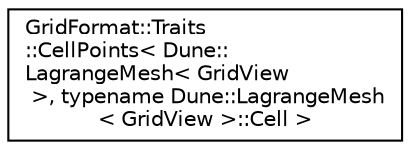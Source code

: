 digraph "Graphical Class Hierarchy"
{
 // LATEX_PDF_SIZE
  edge [fontname="Helvetica",fontsize="10",labelfontname="Helvetica",labelfontsize="10"];
  node [fontname="Helvetica",fontsize="10",shape=record];
  rankdir="LR";
  Node0 [label="GridFormat::Traits\l::CellPoints\< Dune::\lLagrangeMesh\< GridView\l \>, typename Dune::LagrangeMesh\l\< GridView \>::Cell \>",height=0.2,width=0.4,color="black", fillcolor="white", style="filled",URL="$structGridFormat_1_1Traits_1_1CellPoints_3_01Dune_1_1LagrangeMesh_3_01GridView_01_4_00_01typename22ae572927fdde0eb2d0c89da69664a.html",tooltip=" "];
}

